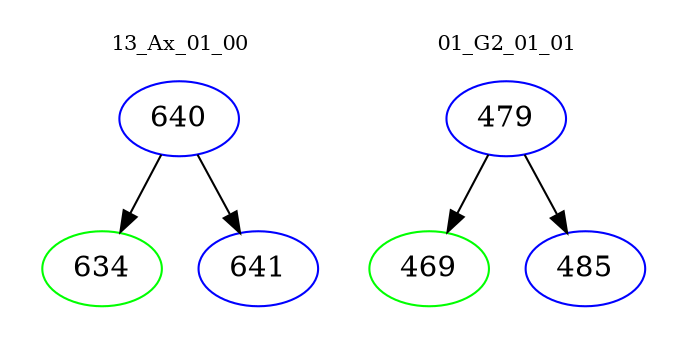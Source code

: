 digraph{
subgraph cluster_0 {
color = white
label = "13_Ax_01_00";
fontsize=10;
T0_640 [label="640", color="blue"]
T0_640 -> T0_634 [color="black"]
T0_634 [label="634", color="green"]
T0_640 -> T0_641 [color="black"]
T0_641 [label="641", color="blue"]
}
subgraph cluster_1 {
color = white
label = "01_G2_01_01";
fontsize=10;
T1_479 [label="479", color="blue"]
T1_479 -> T1_469 [color="black"]
T1_469 [label="469", color="green"]
T1_479 -> T1_485 [color="black"]
T1_485 [label="485", color="blue"]
}
}
